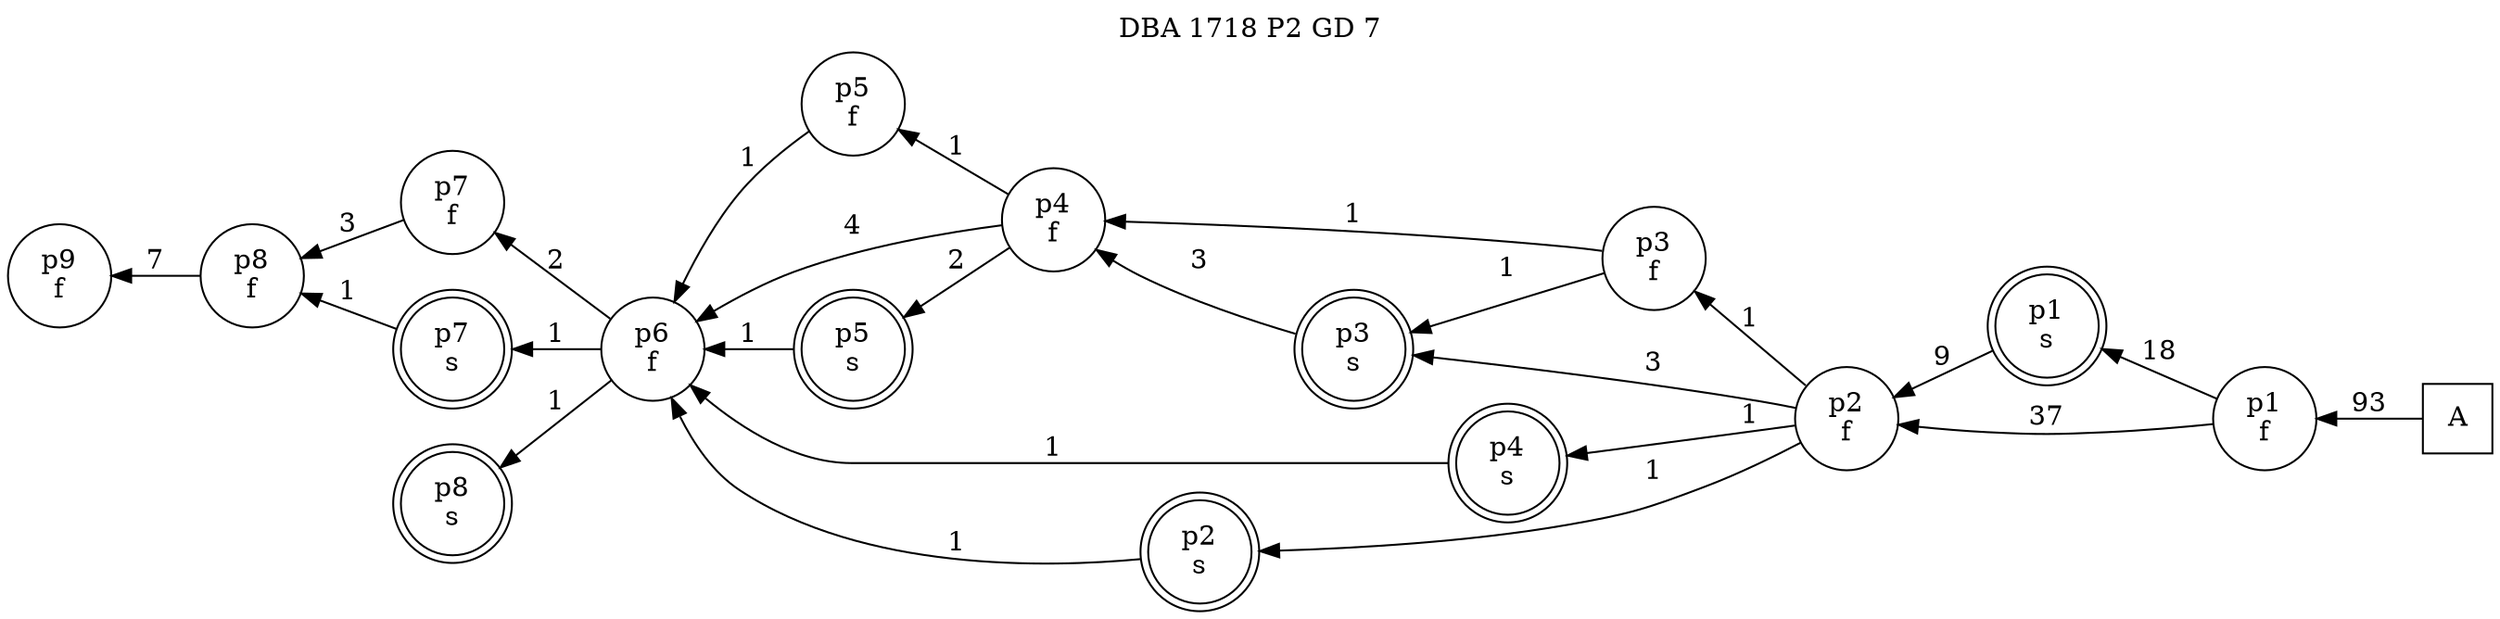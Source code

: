digraph DBA_1718_P2_GD_7_GOOD {
labelloc="tl"
label= " DBA 1718 P2 GD 7 "
rankdir="RL";
"A" [shape="square" label="A"]
"p1_f" [shape="circle" label="p1
f"]
"p1_s" [shape="doublecircle" label="p1
s"]
"p2_f" [shape="circle" label="p2
f"]
"p3_f" [shape="circle" label="p3
f"]
"p4_f" [shape="circle" label="p4
f"]
"p3_s" [shape="doublecircle" label="p3
s"]
"p5_f" [shape="circle" label="p5
f"]
"p6_f" [shape="circle" label="p6
f"]
"p7_f" [shape="circle" label="p7
f"]
"p8_f" [shape="circle" label="p8
f"]
"p9_f" [shape="circle" label="p9
f"]
"p5_s" [shape="doublecircle" label="p5
s"]
"p4_s" [shape="doublecircle" label="p4
s"]
"p7_s" [shape="doublecircle" label="p7
s"]
"p2_s" [shape="doublecircle" label="p2
s"]
"p8_s" [shape="doublecircle" label="p8
s"]
"A" -> "p1_f" [ label=93]
"p1_f" -> "p1_s" [ label=18]
"p1_f" -> "p2_f" [ label=37]
"p1_s" -> "p2_f" [ label=9]
"p2_f" -> "p3_f" [ label=1]
"p2_f" -> "p3_s" [ label=3]
"p2_f" -> "p4_s" [ label=1]
"p2_f" -> "p2_s" [ label=1]
"p3_f" -> "p4_f" [ label=1]
"p3_f" -> "p3_s" [ label=1]
"p4_f" -> "p5_f" [ label=1]
"p4_f" -> "p6_f" [ label=4]
"p4_f" -> "p5_s" [ label=2]
"p3_s" -> "p4_f" [ label=3]
"p5_f" -> "p6_f" [ label=1]
"p6_f" -> "p7_f" [ label=2]
"p6_f" -> "p7_s" [ label=1]
"p6_f" -> "p8_s" [ label=1]
"p7_f" -> "p8_f" [ label=3]
"p8_f" -> "p9_f" [ label=7]
"p5_s" -> "p6_f" [ label=1]
"p4_s" -> "p6_f" [ label=1]
"p7_s" -> "p8_f" [ label=1]
"p2_s" -> "p6_f" [ label=1]
}
